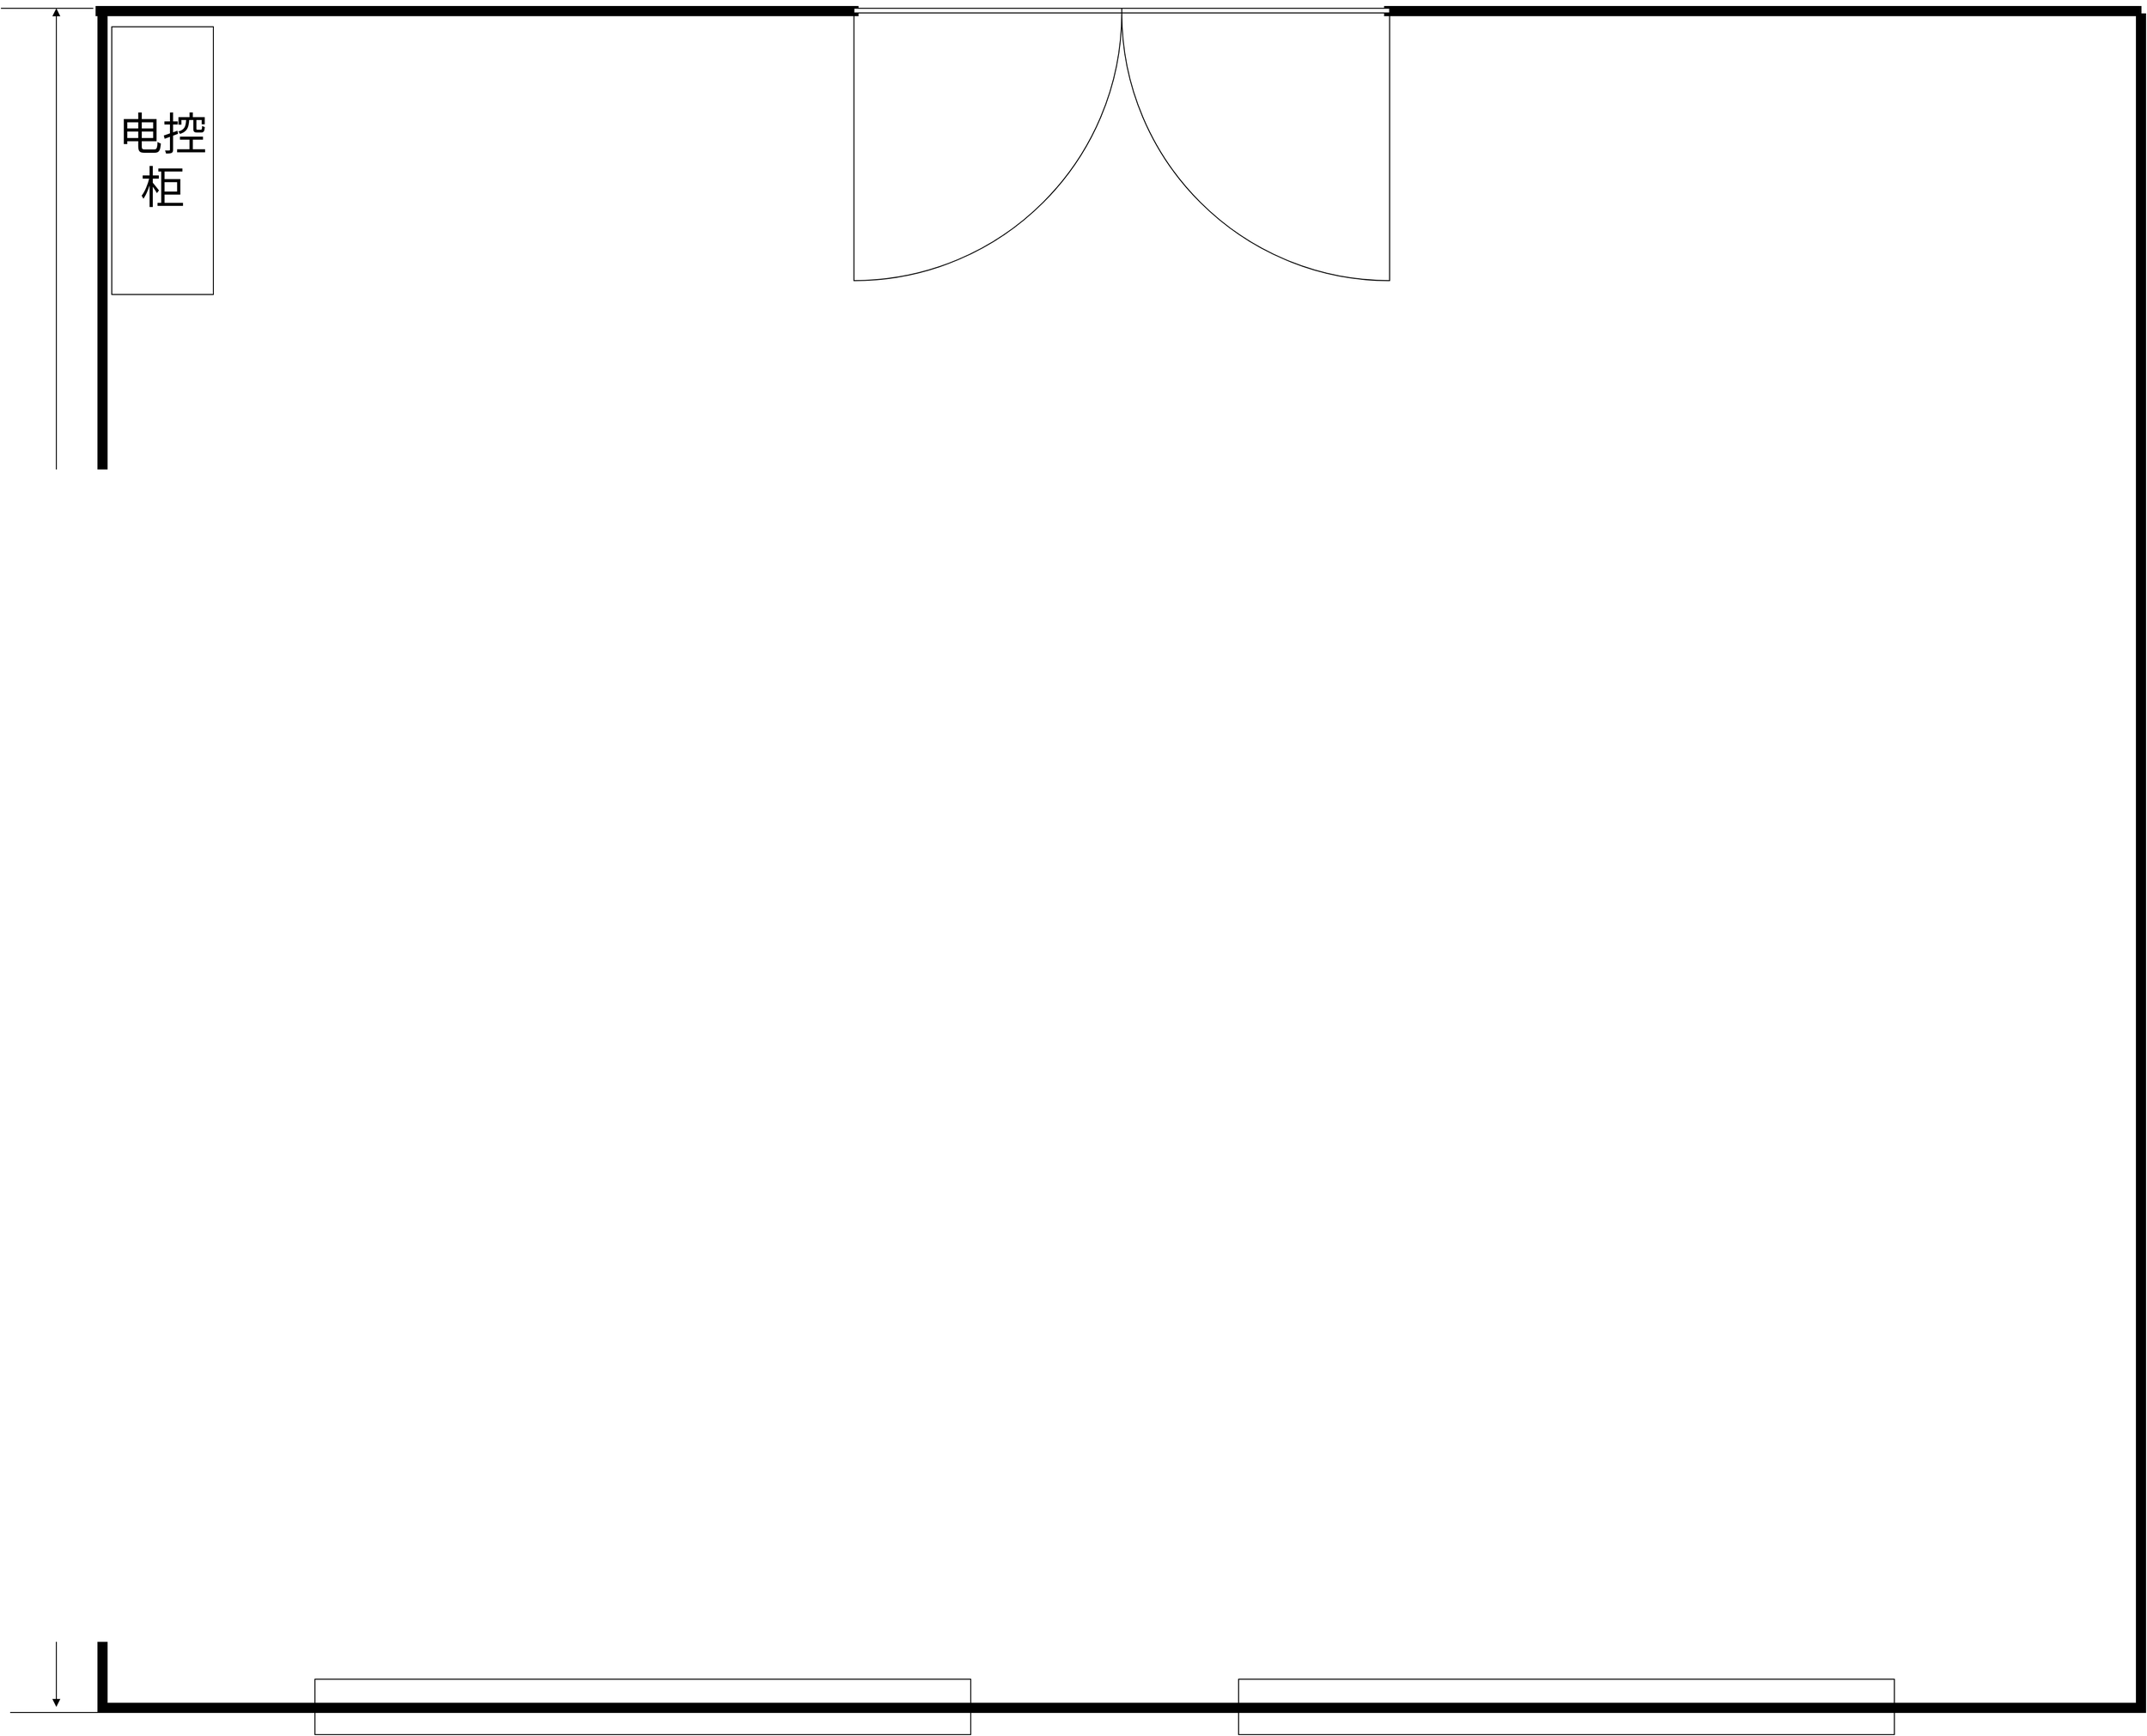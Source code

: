 <mxfile version="21.1.1" type="github">
  <diagram name="第 1 页" id="9VyFLo5dkuPswK5dTQU8">
    <mxGraphModel dx="2466" dy="1162" grid="1" gridSize="10" guides="1" tooltips="1" connect="1" arrows="1" fold="1" page="1" pageScale="1" pageWidth="827" pageHeight="1169" math="0" shadow="0">
      <root>
        <mxCell id="0" />
        <mxCell id="1" parent="0" />
        <mxCell id="Bef0XKD4eRXr6pYGSOdi-11" value="" style="rounded=0;whiteSpace=wrap;html=1;" vertex="1" parent="1">
          <mxGeometry x="1380" y="2060" width="710" height="60" as="geometry" />
        </mxCell>
        <mxCell id="Bef0XKD4eRXr6pYGSOdi-10" value="" style="rounded=0;whiteSpace=wrap;html=1;" vertex="1" parent="1">
          <mxGeometry x="380" y="2060" width="710" height="60" as="geometry" />
        </mxCell>
        <mxCell id="Bef0XKD4eRXr6pYGSOdi-4" value="" style="verticalLabelPosition=bottom;html=1;verticalAlign=top;align=center;strokeWidth=1;shape=mxgraph.floorplan.wallU;fillColor=#000000;rounded=0;shadow=0;comic=0;fontFamily=Verdana;fontSize=12;rotation=-180;" vertex="1" parent="1">
          <mxGeometry x="145" y="256" width="2217" height="1840" as="geometry" />
        </mxCell>
        <mxCell id="Bef0XKD4eRXr6pYGSOdi-6" value="" style="verticalLabelPosition=bottom;html=1;verticalAlign=top;align=center;strokeWidth=1;shape=mxgraph.floorplan.wall;fillColor=#000000;direction=south;rounded=0;shadow=0;comic=0;fontFamily=Verdana;fontSize=12;rotation=90;" vertex="1" parent="1">
          <mxGeometry x="550.5" y="-159.5" width="10" height="825" as="geometry" />
        </mxCell>
        <mxCell id="Bef0XKD4eRXr6pYGSOdi-7" value="" style="verticalLabelPosition=bottom;html=1;verticalAlign=top;align=center;strokeWidth=1;shape=mxgraph.floorplan.wall;fillColor=#000000;direction=south;rounded=0;shadow=0;comic=0;fontFamily=Verdana;fontSize=12;rotation=90;" vertex="1" parent="1">
          <mxGeometry x="1942.5" y="-156.5" width="10" height="819" as="geometry" />
        </mxCell>
        <mxCell id="Bef0XKD4eRXr6pYGSOdi-8" value="" style="verticalLabelPosition=bottom;html=1;verticalAlign=top;align=center;strokeWidth=1;shape=mxgraph.floorplan.doorDouble;rounded=0;shadow=0;comic=0;fontFamily=Verdana;fontSize=12;rotation=0;" vertex="1" parent="1">
          <mxGeometry x="963.5" y="250" width="580" height="70" as="geometry" />
        </mxCell>
        <mxCell id="Bef0XKD4eRXr6pYGSOdi-9" value="&lt;font style=&quot;font-size: 48px;&quot;&gt;电控柜&lt;/font&gt;" style="rounded=0;whiteSpace=wrap;html=1;rotation=0;" vertex="1" parent="1">
          <mxGeometry x="160" y="270" width="110" height="290" as="geometry" />
        </mxCell>
        <mxCell id="Bef0XKD4eRXr6pYGSOdi-14" value="" style="endArrow=block;startArrow=block;endFill=1;startFill=1;html=1;rounded=0;" edge="1" parent="1">
          <mxGeometry width="160" relative="1" as="geometry">
            <mxPoint x="100" y="250" as="sourcePoint" />
            <mxPoint x="100" y="2090" as="targetPoint" />
          </mxGeometry>
        </mxCell>
        <mxCell id="Bef0XKD4eRXr6pYGSOdi-16" value="" style="endArrow=none;html=1;rounded=0;" edge="1" parent="1">
          <mxGeometry width="50" height="50" relative="1" as="geometry">
            <mxPoint x="40" y="250" as="sourcePoint" />
            <mxPoint x="140" y="250" as="targetPoint" />
          </mxGeometry>
        </mxCell>
        <mxCell id="Bef0XKD4eRXr6pYGSOdi-17" value="" style="endArrow=none;html=1;rounded=0;entryX=0.998;entryY=0;entryDx=0;entryDy=0;entryPerimeter=0;" edge="1" parent="1" target="Bef0XKD4eRXr6pYGSOdi-4">
          <mxGeometry width="50" height="50" relative="1" as="geometry">
            <mxPoint x="50" y="2096" as="sourcePoint" />
            <mxPoint x="130" y="1970" as="targetPoint" />
          </mxGeometry>
        </mxCell>
      </root>
    </mxGraphModel>
  </diagram>
</mxfile>

